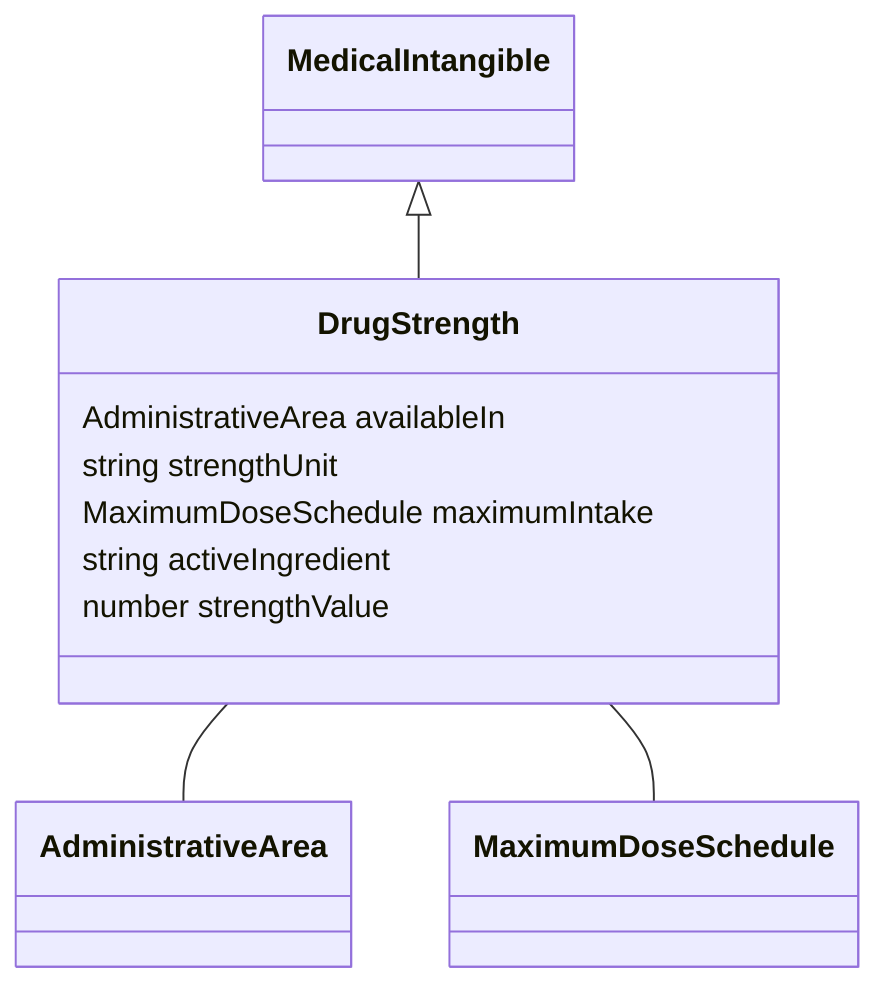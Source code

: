 classDiagram
  DrugStrength -- AdministrativeArea
DrugStrength -- MaximumDoseSchedule


MedicalIntangible <|-- DrugStrength
class DrugStrength {

  AdministrativeArea availableIn
  string strengthUnit
  MaximumDoseSchedule maximumIntake
  string activeIngredient
  number strengthValue

}
